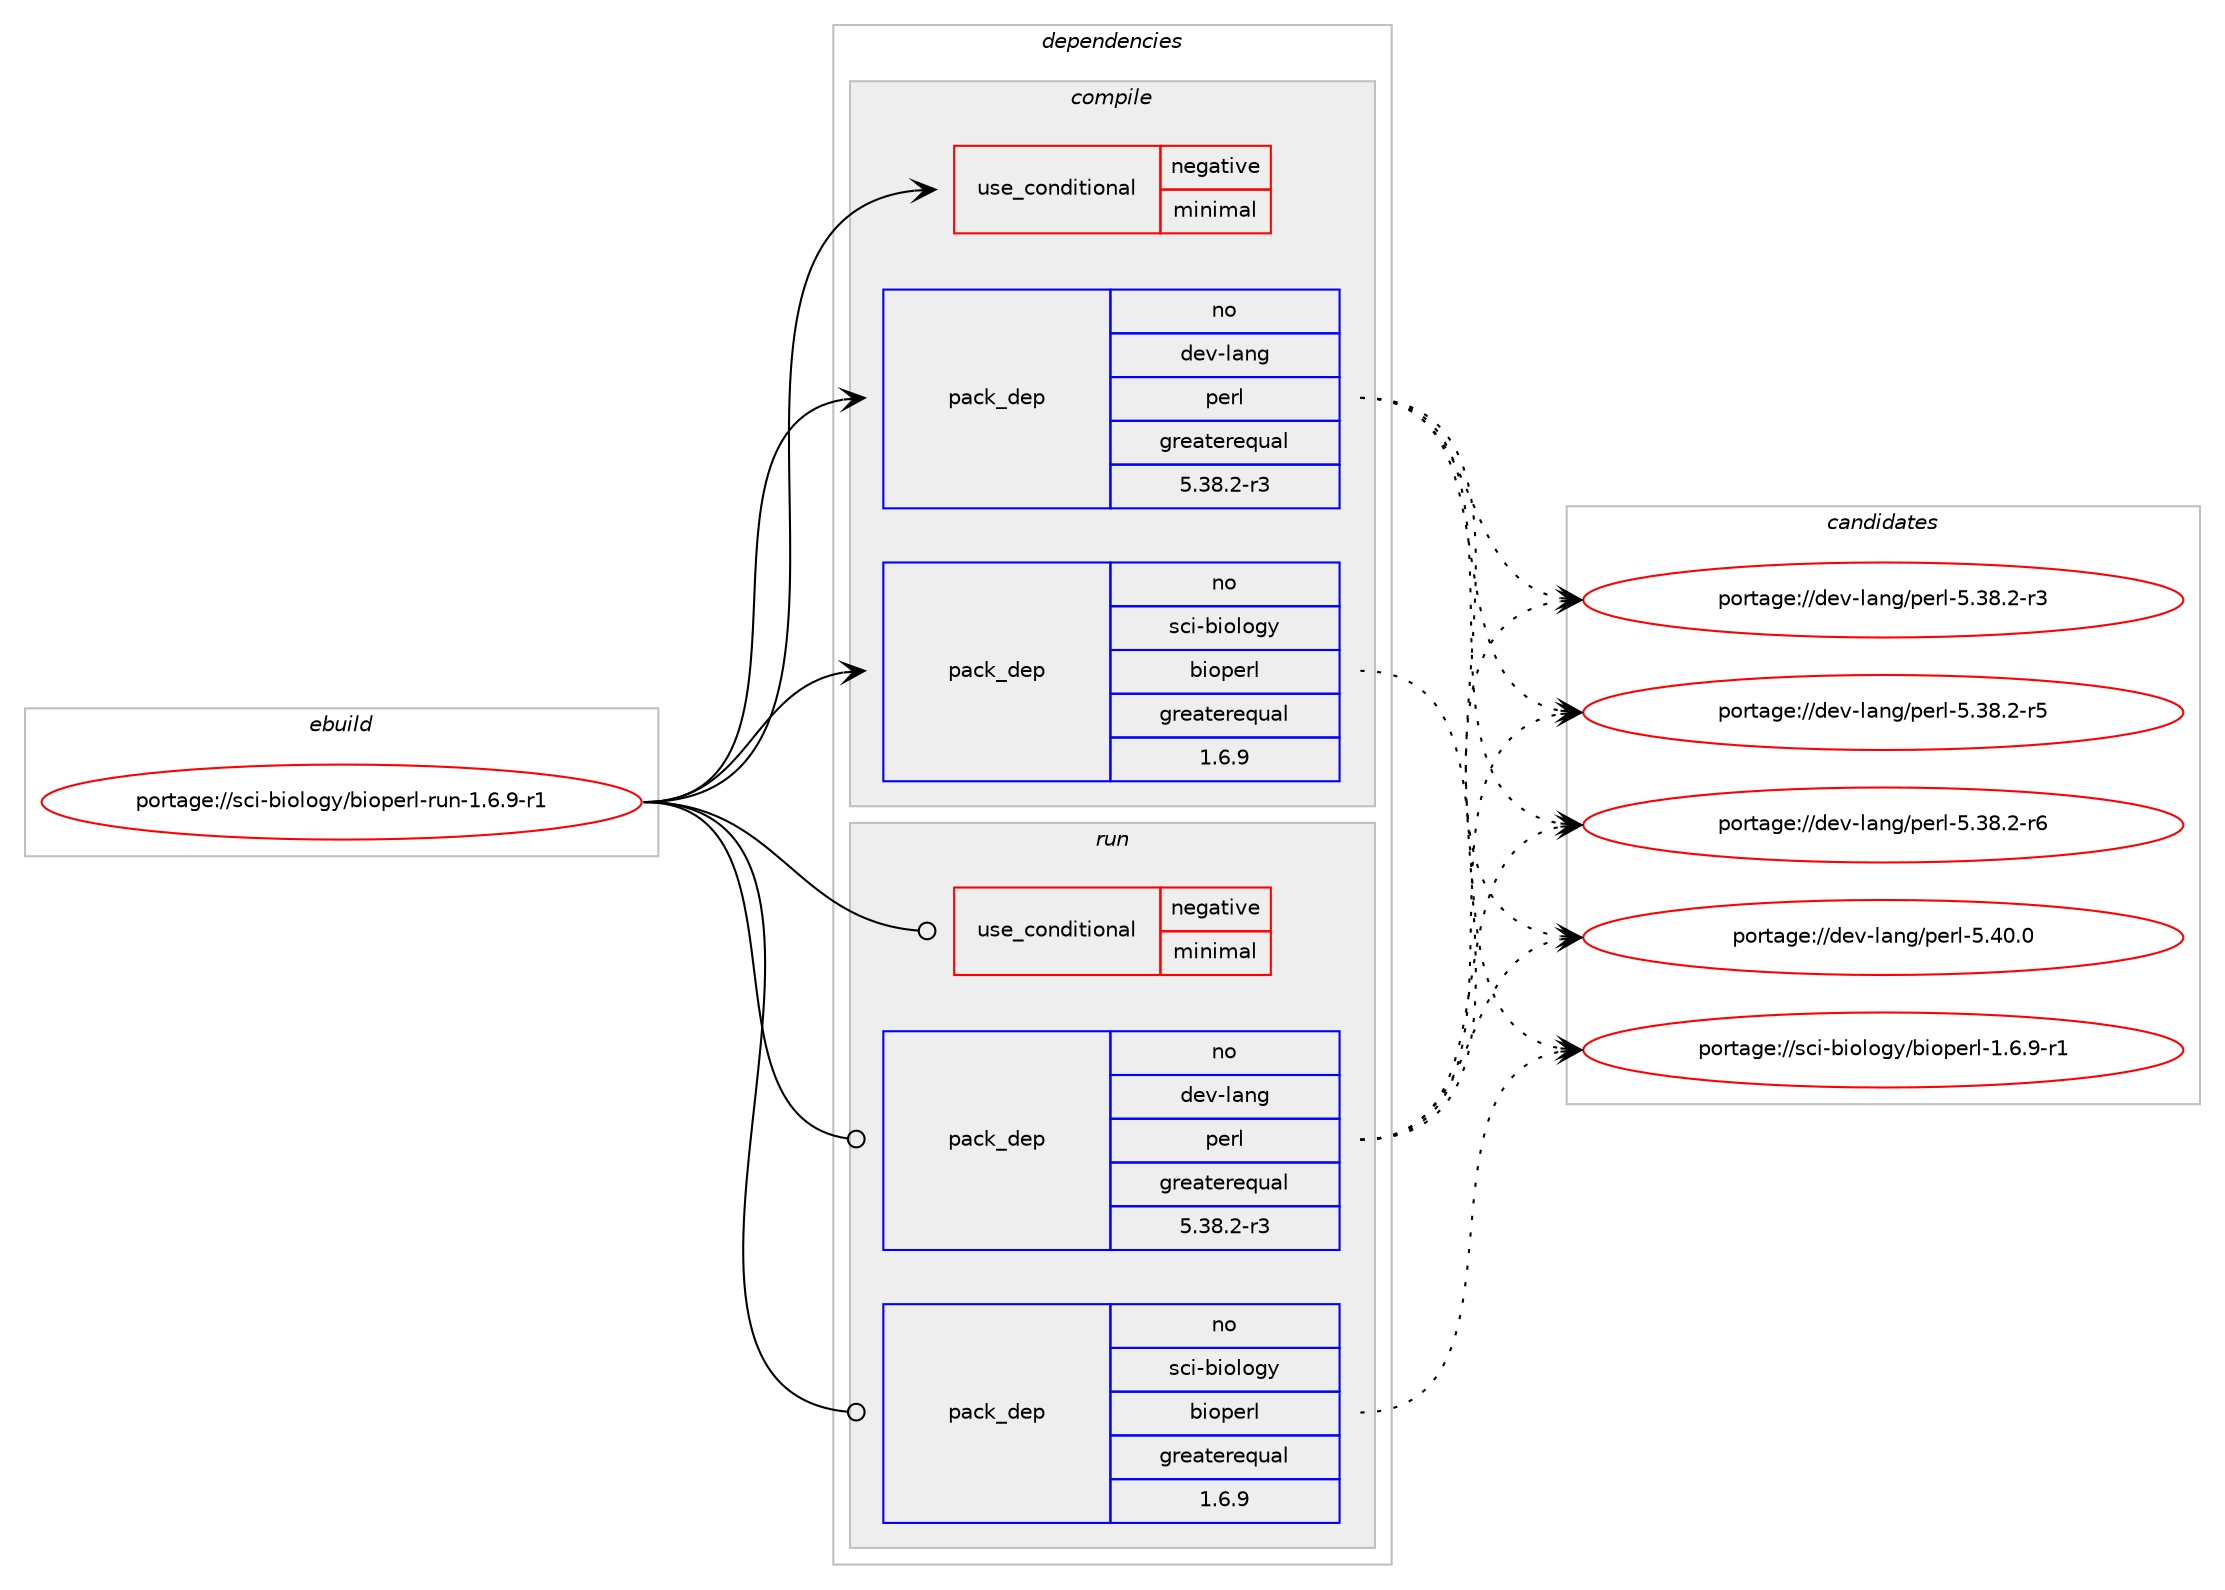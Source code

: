 digraph prolog {

# *************
# Graph options
# *************

newrank=true;
concentrate=true;
compound=true;
graph [rankdir=LR,fontname=Helvetica,fontsize=10,ranksep=1.5];#, ranksep=2.5, nodesep=0.2];
edge  [arrowhead=vee];
node  [fontname=Helvetica,fontsize=10];

# **********
# The ebuild
# **********

subgraph cluster_leftcol {
color=gray;
rank=same;
label=<<i>ebuild</i>>;
id [label="portage://sci-biology/bioperl-run-1.6.9-r1", color=red, width=4, href="../sci-biology/bioperl-run-1.6.9-r1.svg"];
}

# ****************
# The dependencies
# ****************

subgraph cluster_midcol {
color=gray;
label=<<i>dependencies</i>>;
subgraph cluster_compile {
fillcolor="#eeeeee";
style=filled;
label=<<i>compile</i>>;
subgraph cond101357 {
dependency197803 [label=<<TABLE BORDER="0" CELLBORDER="1" CELLSPACING="0" CELLPADDING="4"><TR><TD ROWSPAN="3" CELLPADDING="10">use_conditional</TD></TR><TR><TD>negative</TD></TR><TR><TD>minimal</TD></TR></TABLE>>, shape=none, color=red];
# *** BEGIN UNKNOWN DEPENDENCY TYPE (TODO) ***
# dependency197803 -> package_dependency(portage://sci-biology/bioperl-run-1.6.9-r1,install,no,dev-perl,Algorithm-Diff,none,[,,],[],[])
# *** END UNKNOWN DEPENDENCY TYPE (TODO) ***

# *** BEGIN UNKNOWN DEPENDENCY TYPE (TODO) ***
# dependency197803 -> package_dependency(portage://sci-biology/bioperl-run-1.6.9-r1,install,no,dev-perl,XML-Twig,none,[,,],[],[])
# *** END UNKNOWN DEPENDENCY TYPE (TODO) ***

# *** BEGIN UNKNOWN DEPENDENCY TYPE (TODO) ***
# dependency197803 -> package_dependency(portage://sci-biology/bioperl-run-1.6.9-r1,install,no,dev-perl,IO-String,none,[,,],[],[])
# *** END UNKNOWN DEPENDENCY TYPE (TODO) ***

# *** BEGIN UNKNOWN DEPENDENCY TYPE (TODO) ***
# dependency197803 -> package_dependency(portage://sci-biology/bioperl-run-1.6.9-r1,install,no,dev-perl,IPC-Run,none,[,,],[],[])
# *** END UNKNOWN DEPENDENCY TYPE (TODO) ***

# *** BEGIN UNKNOWN DEPENDENCY TYPE (TODO) ***
# dependency197803 -> package_dependency(portage://sci-biology/bioperl-run-1.6.9-r1,install,no,dev-perl,File-Sort,none,[,,],[],[])
# *** END UNKNOWN DEPENDENCY TYPE (TODO) ***

}
id:e -> dependency197803:w [weight=20,style="solid",arrowhead="vee"];
subgraph pack93695 {
dependency197804 [label=<<TABLE BORDER="0" CELLBORDER="1" CELLSPACING="0" CELLPADDING="4" WIDTH="220"><TR><TD ROWSPAN="6" CELLPADDING="30">pack_dep</TD></TR><TR><TD WIDTH="110">no</TD></TR><TR><TD>dev-lang</TD></TR><TR><TD>perl</TD></TR><TR><TD>greaterequal</TD></TR><TR><TD>5.38.2-r3</TD></TR></TABLE>>, shape=none, color=blue];
}
id:e -> dependency197804:w [weight=20,style="solid",arrowhead="vee"];
subgraph pack93696 {
dependency197805 [label=<<TABLE BORDER="0" CELLBORDER="1" CELLSPACING="0" CELLPADDING="4" WIDTH="220"><TR><TD ROWSPAN="6" CELLPADDING="30">pack_dep</TD></TR><TR><TD WIDTH="110">no</TD></TR><TR><TD>sci-biology</TD></TR><TR><TD>bioperl</TD></TR><TR><TD>greaterequal</TD></TR><TR><TD>1.6.9</TD></TR></TABLE>>, shape=none, color=blue];
}
id:e -> dependency197805:w [weight=20,style="solid",arrowhead="vee"];
}
subgraph cluster_compileandrun {
fillcolor="#eeeeee";
style=filled;
label=<<i>compile and run</i>>;
}
subgraph cluster_run {
fillcolor="#eeeeee";
style=filled;
label=<<i>run</i>>;
subgraph cond101358 {
dependency197806 [label=<<TABLE BORDER="0" CELLBORDER="1" CELLSPACING="0" CELLPADDING="4"><TR><TD ROWSPAN="3" CELLPADDING="10">use_conditional</TD></TR><TR><TD>negative</TD></TR><TR><TD>minimal</TD></TR></TABLE>>, shape=none, color=red];
# *** BEGIN UNKNOWN DEPENDENCY TYPE (TODO) ***
# dependency197806 -> package_dependency(portage://sci-biology/bioperl-run-1.6.9-r1,run,no,dev-perl,Algorithm-Diff,none,[,,],[],[])
# *** END UNKNOWN DEPENDENCY TYPE (TODO) ***

# *** BEGIN UNKNOWN DEPENDENCY TYPE (TODO) ***
# dependency197806 -> package_dependency(portage://sci-biology/bioperl-run-1.6.9-r1,run,no,dev-perl,XML-Twig,none,[,,],[],[])
# *** END UNKNOWN DEPENDENCY TYPE (TODO) ***

# *** BEGIN UNKNOWN DEPENDENCY TYPE (TODO) ***
# dependency197806 -> package_dependency(portage://sci-biology/bioperl-run-1.6.9-r1,run,no,dev-perl,IO-String,none,[,,],[],[])
# *** END UNKNOWN DEPENDENCY TYPE (TODO) ***

# *** BEGIN UNKNOWN DEPENDENCY TYPE (TODO) ***
# dependency197806 -> package_dependency(portage://sci-biology/bioperl-run-1.6.9-r1,run,no,dev-perl,IPC-Run,none,[,,],[],[])
# *** END UNKNOWN DEPENDENCY TYPE (TODO) ***

# *** BEGIN UNKNOWN DEPENDENCY TYPE (TODO) ***
# dependency197806 -> package_dependency(portage://sci-biology/bioperl-run-1.6.9-r1,run,no,dev-perl,File-Sort,none,[,,],[],[])
# *** END UNKNOWN DEPENDENCY TYPE (TODO) ***

}
id:e -> dependency197806:w [weight=20,style="solid",arrowhead="odot"];
subgraph pack93697 {
dependency197807 [label=<<TABLE BORDER="0" CELLBORDER="1" CELLSPACING="0" CELLPADDING="4" WIDTH="220"><TR><TD ROWSPAN="6" CELLPADDING="30">pack_dep</TD></TR><TR><TD WIDTH="110">no</TD></TR><TR><TD>dev-lang</TD></TR><TR><TD>perl</TD></TR><TR><TD>greaterequal</TD></TR><TR><TD>5.38.2-r3</TD></TR></TABLE>>, shape=none, color=blue];
}
id:e -> dependency197807:w [weight=20,style="solid",arrowhead="odot"];
# *** BEGIN UNKNOWN DEPENDENCY TYPE (TODO) ***
# id -> package_dependency(portage://sci-biology/bioperl-run-1.6.9-r1,run,no,dev-lang,perl,none,[,,],any_same_slot,[])
# *** END UNKNOWN DEPENDENCY TYPE (TODO) ***

subgraph pack93698 {
dependency197808 [label=<<TABLE BORDER="0" CELLBORDER="1" CELLSPACING="0" CELLPADDING="4" WIDTH="220"><TR><TD ROWSPAN="6" CELLPADDING="30">pack_dep</TD></TR><TR><TD WIDTH="110">no</TD></TR><TR><TD>sci-biology</TD></TR><TR><TD>bioperl</TD></TR><TR><TD>greaterequal</TD></TR><TR><TD>1.6.9</TD></TR></TABLE>>, shape=none, color=blue];
}
id:e -> dependency197808:w [weight=20,style="solid",arrowhead="odot"];
}
}

# **************
# The candidates
# **************

subgraph cluster_choices {
rank=same;
color=gray;
label=<<i>candidates</i>>;

subgraph choice93695 {
color=black;
nodesep=1;
choice100101118451089711010347112101114108455346515646504511451 [label="portage://dev-lang/perl-5.38.2-r3", color=red, width=4,href="../dev-lang/perl-5.38.2-r3.svg"];
choice100101118451089711010347112101114108455346515646504511453 [label="portage://dev-lang/perl-5.38.2-r5", color=red, width=4,href="../dev-lang/perl-5.38.2-r5.svg"];
choice100101118451089711010347112101114108455346515646504511454 [label="portage://dev-lang/perl-5.38.2-r6", color=red, width=4,href="../dev-lang/perl-5.38.2-r6.svg"];
choice10010111845108971101034711210111410845534652484648 [label="portage://dev-lang/perl-5.40.0", color=red, width=4,href="../dev-lang/perl-5.40.0.svg"];
dependency197804:e -> choice100101118451089711010347112101114108455346515646504511451:w [style=dotted,weight="100"];
dependency197804:e -> choice100101118451089711010347112101114108455346515646504511453:w [style=dotted,weight="100"];
dependency197804:e -> choice100101118451089711010347112101114108455346515646504511454:w [style=dotted,weight="100"];
dependency197804:e -> choice10010111845108971101034711210111410845534652484648:w [style=dotted,weight="100"];
}
subgraph choice93696 {
color=black;
nodesep=1;
choice11599105459810511110811110312147981051111121011141084549465446574511449 [label="portage://sci-biology/bioperl-1.6.9-r1", color=red, width=4,href="../sci-biology/bioperl-1.6.9-r1.svg"];
dependency197805:e -> choice11599105459810511110811110312147981051111121011141084549465446574511449:w [style=dotted,weight="100"];
}
subgraph choice93697 {
color=black;
nodesep=1;
choice100101118451089711010347112101114108455346515646504511451 [label="portage://dev-lang/perl-5.38.2-r3", color=red, width=4,href="../dev-lang/perl-5.38.2-r3.svg"];
choice100101118451089711010347112101114108455346515646504511453 [label="portage://dev-lang/perl-5.38.2-r5", color=red, width=4,href="../dev-lang/perl-5.38.2-r5.svg"];
choice100101118451089711010347112101114108455346515646504511454 [label="portage://dev-lang/perl-5.38.2-r6", color=red, width=4,href="../dev-lang/perl-5.38.2-r6.svg"];
choice10010111845108971101034711210111410845534652484648 [label="portage://dev-lang/perl-5.40.0", color=red, width=4,href="../dev-lang/perl-5.40.0.svg"];
dependency197807:e -> choice100101118451089711010347112101114108455346515646504511451:w [style=dotted,weight="100"];
dependency197807:e -> choice100101118451089711010347112101114108455346515646504511453:w [style=dotted,weight="100"];
dependency197807:e -> choice100101118451089711010347112101114108455346515646504511454:w [style=dotted,weight="100"];
dependency197807:e -> choice10010111845108971101034711210111410845534652484648:w [style=dotted,weight="100"];
}
subgraph choice93698 {
color=black;
nodesep=1;
choice11599105459810511110811110312147981051111121011141084549465446574511449 [label="portage://sci-biology/bioperl-1.6.9-r1", color=red, width=4,href="../sci-biology/bioperl-1.6.9-r1.svg"];
dependency197808:e -> choice11599105459810511110811110312147981051111121011141084549465446574511449:w [style=dotted,weight="100"];
}
}

}
